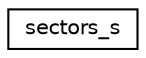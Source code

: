 digraph "Graphical Class Hierarchy"
{
 // LATEX_PDF_SIZE
  edge [fontname="Helvetica",fontsize="10",labelfontname="Helvetica",labelfontsize="10"];
  node [fontname="Helvetica",fontsize="10",shape=record];
  rankdir="LR";
  Node0 [label="sectors_s",height=0.2,width=0.4,color="black", fillcolor="white", style="filled",URL="$structsectors__s.html",tooltip=" "];
}
